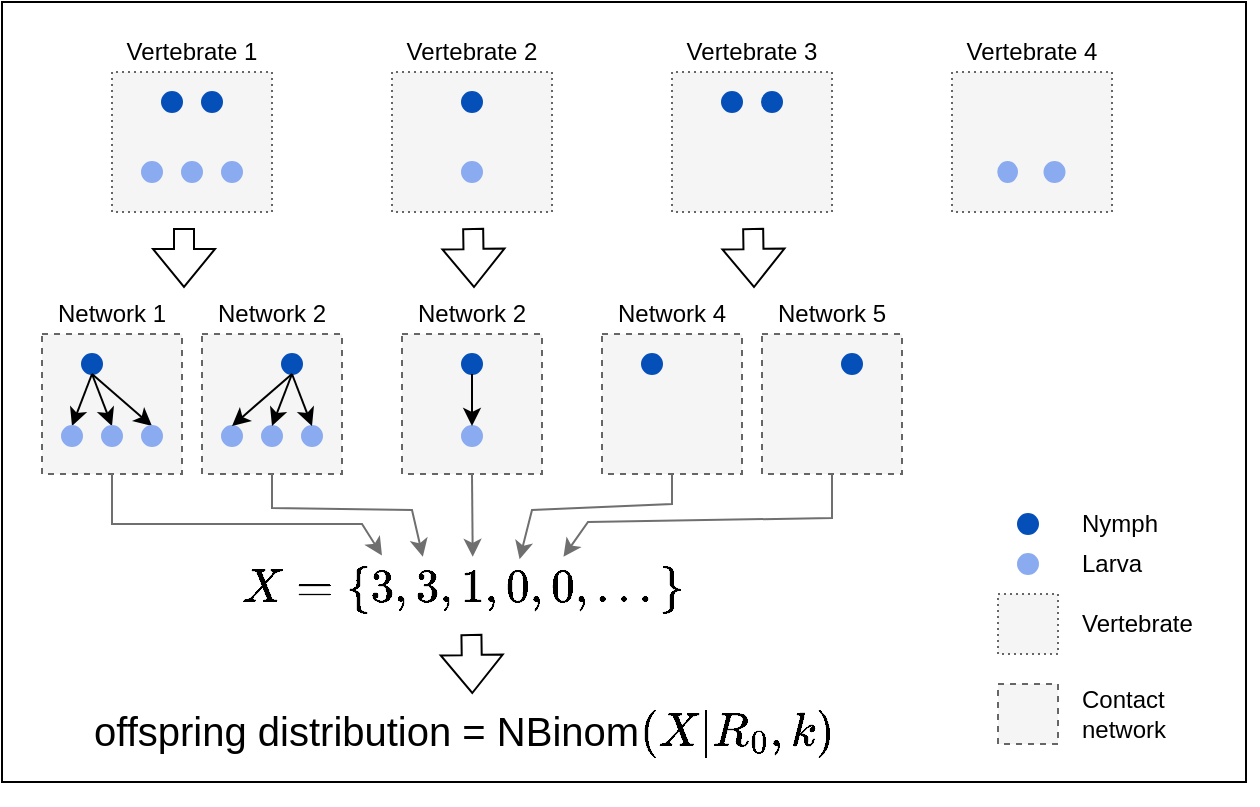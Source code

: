 <mxfile scale="1" border="0" version="28.0.6">
  <diagram name="Page-1" id="3nDOYRrsywa53dclinLr">
    <mxGraphModel dx="786" dy="391" grid="0" gridSize="10" guides="1" tooltips="1" connect="1" arrows="1" fold="1" page="1" pageScale="1" pageWidth="850" pageHeight="1100" math="1" shadow="0">
      <root>
        <mxCell id="0" />
        <mxCell id="1" parent="0" />
        <mxCell id="XksbpCC8v3kYhdhyrVm--1" value="" style="rounded=0;whiteSpace=wrap;html=1;" vertex="1" parent="1">
          <mxGeometry x="140" y="290" width="622" height="390" as="geometry" />
        </mxCell>
        <mxCell id="XksbpCC8v3kYhdhyrVm--2" value="" style="group" vertex="1" connectable="0" parent="1">
          <mxGeometry x="160" y="309" width="220" height="250" as="geometry" />
        </mxCell>
        <mxCell id="XksbpCC8v3kYhdhyrVm--3" value="Vertebrate 1" style="text;html=1;align=center;verticalAlign=middle;whiteSpace=wrap;rounded=0;" vertex="1" parent="XksbpCC8v3kYhdhyrVm--2">
          <mxGeometry x="40" y="-9" width="70" height="30" as="geometry" />
        </mxCell>
        <mxCell id="XksbpCC8v3kYhdhyrVm--4" value="" style="group;rotation=-180;" vertex="1" connectable="0" parent="XksbpCC8v3kYhdhyrVm--2">
          <mxGeometry x="40" y="11" width="70" height="80" as="geometry" />
        </mxCell>
        <mxCell id="XksbpCC8v3kYhdhyrVm--5" value="" style="rounded=0;whiteSpace=wrap;html=1;dashed=1;dashPattern=1 2;fillColor=#f5f5f5;fontColor=#333333;strokeColor=#666666;rotation=-270;" vertex="1" parent="XksbpCC8v3kYhdhyrVm--4">
          <mxGeometry width="70" height="80" as="geometry" />
        </mxCell>
        <mxCell id="XksbpCC8v3kYhdhyrVm--6" value="" style="ellipse;whiteSpace=wrap;html=1;fillColor=#054FB9;strokeColor=#054FB9;rotation=-270;" vertex="1" parent="XksbpCC8v3kYhdhyrVm--4">
          <mxGeometry x="40" y="15" width="10" height="10" as="geometry" />
        </mxCell>
        <mxCell id="XksbpCC8v3kYhdhyrVm--7" value="" style="ellipse;whiteSpace=wrap;html=1;fillColor=#054FB9;strokeColor=#054FB9;rotation=-270;" vertex="1" parent="XksbpCC8v3kYhdhyrVm--4">
          <mxGeometry x="20" y="15" width="10" height="10" as="geometry" />
        </mxCell>
        <mxCell id="XksbpCC8v3kYhdhyrVm--8" value="Vertebrate 2" style="text;html=1;align=center;verticalAlign=middle;whiteSpace=wrap;rounded=0;" vertex="1" parent="1">
          <mxGeometry x="340" y="300" width="70" height="30" as="geometry" />
        </mxCell>
        <mxCell id="XksbpCC8v3kYhdhyrVm--9" value="" style="group;rotation=-180;" vertex="1" connectable="0" parent="1">
          <mxGeometry x="340" y="320" width="70" height="80" as="geometry" />
        </mxCell>
        <mxCell id="XksbpCC8v3kYhdhyrVm--10" value="" style="rounded=0;whiteSpace=wrap;html=1;dashed=1;dashPattern=1 2;fillColor=#f5f5f5;fontColor=#333333;strokeColor=#666666;rotation=-270;" vertex="1" parent="XksbpCC8v3kYhdhyrVm--9">
          <mxGeometry width="70" height="80" as="geometry" />
        </mxCell>
        <mxCell id="XksbpCC8v3kYhdhyrVm--11" value="" style="ellipse;whiteSpace=wrap;html=1;fillColor=#054FB9;strokeColor=#054FB9;rotation=-270;" vertex="1" parent="XksbpCC8v3kYhdhyrVm--9">
          <mxGeometry x="30" y="15" width="10" height="10" as="geometry" />
        </mxCell>
        <mxCell id="XksbpCC8v3kYhdhyrVm--12" value="" style="ellipse;whiteSpace=wrap;html=1;fillColor=#8BABF1;strokeColor=#8BABF1;rotation=-270;" vertex="1" parent="XksbpCC8v3kYhdhyrVm--9">
          <mxGeometry x="30" y="50" width="10" height="10" as="geometry" />
        </mxCell>
        <mxCell id="XksbpCC8v3kYhdhyrVm--13" value="" style="ellipse;whiteSpace=wrap;html=1;fillColor=#8BABF1;strokeColor=#8BABF1;rotation=-270;" vertex="1" parent="XksbpCC8v3kYhdhyrVm--9">
          <mxGeometry x="-90" y="50" width="10" height="10" as="geometry" />
        </mxCell>
        <mxCell id="XksbpCC8v3kYhdhyrVm--14" value="" style="ellipse;whiteSpace=wrap;html=1;fillColor=#8BABF1;strokeColor=#8BABF1;rotation=-270;" vertex="1" parent="XksbpCC8v3kYhdhyrVm--9">
          <mxGeometry x="-110" y="50" width="10" height="10" as="geometry" />
        </mxCell>
        <mxCell id="XksbpCC8v3kYhdhyrVm--15" value="" style="ellipse;whiteSpace=wrap;html=1;fillColor=#8BABF1;strokeColor=#8BABF1;rotation=-270;" vertex="1" parent="XksbpCC8v3kYhdhyrVm--9">
          <mxGeometry x="-130" y="50" width="10" height="10" as="geometry" />
        </mxCell>
        <mxCell id="XksbpCC8v3kYhdhyrVm--16" value="" style="group;dashed=1;dashPattern=1 2;" vertex="1" connectable="0" parent="1">
          <mxGeometry x="620" y="300" width="70" height="100" as="geometry" />
        </mxCell>
        <mxCell id="XksbpCC8v3kYhdhyrVm--17" value="Vertebrate 4" style="text;html=1;align=center;verticalAlign=middle;whiteSpace=wrap;rounded=0;" vertex="1" parent="XksbpCC8v3kYhdhyrVm--16">
          <mxGeometry width="70" height="30" as="geometry" />
        </mxCell>
        <mxCell id="XksbpCC8v3kYhdhyrVm--18" value="" style="group;rotation=-180;" vertex="1" connectable="0" parent="XksbpCC8v3kYhdhyrVm--16">
          <mxGeometry y="20" width="70" height="80" as="geometry" />
        </mxCell>
        <mxCell id="XksbpCC8v3kYhdhyrVm--19" value="" style="rounded=0;whiteSpace=wrap;html=1;dashed=1;dashPattern=1 2;fillColor=#f5f5f5;fontColor=#333333;strokeColor=#666666;rotation=-270;" vertex="1" parent="XksbpCC8v3kYhdhyrVm--18">
          <mxGeometry width="70" height="80" as="geometry" />
        </mxCell>
        <mxCell id="XksbpCC8v3kYhdhyrVm--20" value="" style="ellipse;whiteSpace=wrap;html=1;fillColor=#8BABF1;strokeColor=#8BABF1;rotation=-270;" vertex="1" parent="XksbpCC8v3kYhdhyrVm--18">
          <mxGeometry x="41.25" y="50" width="10" height="10" as="geometry" />
        </mxCell>
        <mxCell id="XksbpCC8v3kYhdhyrVm--21" value="" style="ellipse;whiteSpace=wrap;html=1;fillColor=#8BABF1;strokeColor=#8BABF1;rotation=-270;" vertex="1" parent="XksbpCC8v3kYhdhyrVm--18">
          <mxGeometry x="17.82" y="50.32" width="10" height="9.37" as="geometry" />
        </mxCell>
        <mxCell id="XksbpCC8v3kYhdhyrVm--22" value="Vertebrate 3" style="text;html=1;align=center;verticalAlign=middle;whiteSpace=wrap;rounded=0;" vertex="1" parent="1">
          <mxGeometry x="480" y="300" width="70" height="30" as="geometry" />
        </mxCell>
        <mxCell id="XksbpCC8v3kYhdhyrVm--23" value="" style="group;rotation=-180;" vertex="1" connectable="0" parent="1">
          <mxGeometry x="480" y="320" width="70" height="80" as="geometry" />
        </mxCell>
        <mxCell id="XksbpCC8v3kYhdhyrVm--24" value="" style="rounded=0;whiteSpace=wrap;html=1;dashed=1;dashPattern=1 2;fillColor=#f5f5f5;fontColor=#333333;strokeColor=#666666;rotation=-270;" vertex="1" parent="XksbpCC8v3kYhdhyrVm--23">
          <mxGeometry width="70" height="80" as="geometry" />
        </mxCell>
        <mxCell id="XksbpCC8v3kYhdhyrVm--25" value="" style="ellipse;whiteSpace=wrap;html=1;fillColor=#054FB9;strokeColor=#054FB9;rotation=-270;" vertex="1" parent="XksbpCC8v3kYhdhyrVm--23">
          <mxGeometry x="40" y="15" width="10" height="10" as="geometry" />
        </mxCell>
        <mxCell id="XksbpCC8v3kYhdhyrVm--26" value="" style="ellipse;whiteSpace=wrap;html=1;fillColor=#054FB9;strokeColor=#054FB9;rotation=-270;" vertex="1" parent="XksbpCC8v3kYhdhyrVm--23">
          <mxGeometry x="20" y="15" width="10" height="10" as="geometry" />
        </mxCell>
        <mxCell id="XksbpCC8v3kYhdhyrVm--27" value="" style="shape=flexArrow;endArrow=classic;html=1;rounded=0;" edge="1" parent="1">
          <mxGeometry width="50" height="50" relative="1" as="geometry">
            <mxPoint x="231" y="403" as="sourcePoint" />
            <mxPoint x="231" y="433" as="targetPoint" />
          </mxGeometry>
        </mxCell>
        <mxCell id="XksbpCC8v3kYhdhyrVm--28" value="" style="shape=flexArrow;endArrow=classic;html=1;rounded=0;" edge="1" parent="1">
          <mxGeometry width="50" height="50" relative="1" as="geometry">
            <mxPoint x="375.58" y="403" as="sourcePoint" />
            <mxPoint x="376" y="433" as="targetPoint" />
          </mxGeometry>
        </mxCell>
        <mxCell id="XksbpCC8v3kYhdhyrVm--29" value="" style="shape=flexArrow;endArrow=classic;html=1;rounded=0;" edge="1" parent="1">
          <mxGeometry width="50" height="50" relative="1" as="geometry">
            <mxPoint x="515.58" y="403" as="sourcePoint" />
            <mxPoint x="516" y="433" as="targetPoint" />
          </mxGeometry>
        </mxCell>
        <mxCell id="XksbpCC8v3kYhdhyrVm--30" value="" style="whiteSpace=wrap;html=1;dashed=1;fillColor=#f5f5f5;fontColor=#333333;strokeColor=#666666;" vertex="1" parent="1">
          <mxGeometry x="340" y="456" width="70" height="70" as="geometry" />
        </mxCell>
        <mxCell id="XksbpCC8v3kYhdhyrVm--31" value="" style="whiteSpace=wrap;html=1;dashed=1;fillColor=#f5f5f5;fontColor=#333333;strokeColor=#666666;" vertex="1" parent="1">
          <mxGeometry x="240" y="456" width="70" height="70" as="geometry" />
        </mxCell>
        <mxCell id="XksbpCC8v3kYhdhyrVm--32" value="" style="whiteSpace=wrap;html=1;dashed=1;fillColor=#f5f5f5;fontColor=#333333;strokeColor=#666666;" vertex="1" parent="1">
          <mxGeometry x="160" y="456" width="70" height="70" as="geometry" />
        </mxCell>
        <mxCell id="XksbpCC8v3kYhdhyrVm--33" value="" style="ellipse;whiteSpace=wrap;html=1;fillColor=#054FB9;strokeColor=#054FB9;rotation=90;" vertex="1" parent="1">
          <mxGeometry x="180" y="466" width="10" height="10" as="geometry" />
        </mxCell>
        <mxCell id="XksbpCC8v3kYhdhyrVm--34" value="" style="endArrow=classic;html=1;rounded=0;exitX=1;exitY=0.5;exitDx=0;exitDy=0;entryX=0;entryY=0.5;entryDx=0;entryDy=0;" edge="1" parent="1" source="XksbpCC8v3kYhdhyrVm--33" target="XksbpCC8v3kYhdhyrVm--37">
          <mxGeometry width="50" height="50" relative="1" as="geometry">
            <mxPoint x="130" y="516" as="sourcePoint" />
            <mxPoint x="180" y="566" as="targetPoint" />
          </mxGeometry>
        </mxCell>
        <mxCell id="XksbpCC8v3kYhdhyrVm--35" value="" style="endArrow=classic;html=1;rounded=0;exitX=1;exitY=0.5;exitDx=0;exitDy=0;entryX=0;entryY=0.5;entryDx=0;entryDy=0;" edge="1" parent="1" source="XksbpCC8v3kYhdhyrVm--33" target="XksbpCC8v3kYhdhyrVm--39">
          <mxGeometry width="50" height="50" relative="1" as="geometry">
            <mxPoint x="130" y="516" as="sourcePoint" />
            <mxPoint x="180" y="566" as="targetPoint" />
          </mxGeometry>
        </mxCell>
        <mxCell id="XksbpCC8v3kYhdhyrVm--36" value="" style="endArrow=classic;html=1;rounded=0;exitX=1;exitY=0.5;exitDx=0;exitDy=0;entryX=0;entryY=0.5;entryDx=0;entryDy=0;" edge="1" parent="1" source="XksbpCC8v3kYhdhyrVm--33" target="XksbpCC8v3kYhdhyrVm--38">
          <mxGeometry width="50" height="50" relative="1" as="geometry">
            <mxPoint x="205" y="476" as="sourcePoint" />
            <mxPoint x="195" y="506" as="targetPoint" />
          </mxGeometry>
        </mxCell>
        <mxCell id="XksbpCC8v3kYhdhyrVm--37" value="" style="ellipse;whiteSpace=wrap;html=1;fillColor=#8BABF1;strokeColor=#8BABF1;rotation=90;" vertex="1" parent="1">
          <mxGeometry x="210" y="502" width="10" height="10" as="geometry" />
        </mxCell>
        <mxCell id="XksbpCC8v3kYhdhyrVm--38" value="" style="ellipse;whiteSpace=wrap;html=1;fillColor=#8BABF1;strokeColor=#8BABF1;rotation=90;" vertex="1" parent="1">
          <mxGeometry x="190" y="502" width="10" height="10" as="geometry" />
        </mxCell>
        <mxCell id="XksbpCC8v3kYhdhyrVm--39" value="" style="ellipse;whiteSpace=wrap;html=1;fillColor=#8BABF1;strokeColor=#8BABF1;rotation=90;" vertex="1" parent="1">
          <mxGeometry x="170" y="502" width="10" height="10" as="geometry" />
        </mxCell>
        <mxCell id="XksbpCC8v3kYhdhyrVm--40" value="" style="ellipse;whiteSpace=wrap;html=1;fillColor=#8BABF1;strokeColor=#8BABF1;rotation=90;" vertex="1" parent="1">
          <mxGeometry x="290" y="502" width="10" height="10" as="geometry" />
        </mxCell>
        <mxCell id="XksbpCC8v3kYhdhyrVm--41" value="" style="ellipse;whiteSpace=wrap;html=1;fillColor=#8BABF1;strokeColor=#8BABF1;rotation=90;" vertex="1" parent="1">
          <mxGeometry x="270" y="502" width="10" height="10" as="geometry" />
        </mxCell>
        <mxCell id="XksbpCC8v3kYhdhyrVm--42" value="" style="ellipse;whiteSpace=wrap;html=1;fillColor=#8BABF1;strokeColor=#8BABF1;rotation=90;" vertex="1" parent="1">
          <mxGeometry x="250" y="502" width="10" height="10" as="geometry" />
        </mxCell>
        <mxCell id="XksbpCC8v3kYhdhyrVm--43" value="" style="ellipse;whiteSpace=wrap;html=1;fillColor=#8BABF1;strokeColor=#8BABF1;rotation=90;" vertex="1" parent="1">
          <mxGeometry x="370" y="502" width="10" height="10" as="geometry" />
        </mxCell>
        <mxCell id="XksbpCC8v3kYhdhyrVm--44" value="" style="group;rotation=90;" vertex="1" connectable="0" parent="1">
          <mxGeometry x="250" y="466" width="70" height="60" as="geometry" />
        </mxCell>
        <mxCell id="XksbpCC8v3kYhdhyrVm--45" value="" style="ellipse;whiteSpace=wrap;html=1;fillColor=#054FB9;strokeColor=#054FB9;rotation=90;" vertex="1" parent="XksbpCC8v3kYhdhyrVm--44">
          <mxGeometry x="30" width="10" height="10" as="geometry" />
        </mxCell>
        <mxCell id="XksbpCC8v3kYhdhyrVm--46" value="Network 1" style="text;html=1;align=center;verticalAlign=middle;whiteSpace=wrap;rounded=0;" vertex="1" parent="1">
          <mxGeometry x="160" y="431" width="70" height="30" as="geometry" />
        </mxCell>
        <mxCell id="XksbpCC8v3kYhdhyrVm--47" value="Network 2" style="text;html=1;align=center;verticalAlign=middle;whiteSpace=wrap;rounded=0;" vertex="1" parent="1">
          <mxGeometry x="240" y="431" width="70" height="30" as="geometry" />
        </mxCell>
        <mxCell id="XksbpCC8v3kYhdhyrVm--48" value="" style="endArrow=classic;html=1;rounded=0;exitX=1;exitY=0.5;exitDx=0;exitDy=0;entryX=0;entryY=0.5;entryDx=0;entryDy=0;" edge="1" parent="1" source="XksbpCC8v3kYhdhyrVm--45" target="XksbpCC8v3kYhdhyrVm--40">
          <mxGeometry width="50" height="50" relative="1" as="geometry">
            <mxPoint x="210" y="436" as="sourcePoint" />
            <mxPoint x="260" y="486" as="targetPoint" />
          </mxGeometry>
        </mxCell>
        <mxCell id="XksbpCC8v3kYhdhyrVm--49" value="" style="endArrow=classic;html=1;rounded=0;exitX=1;exitY=0.5;exitDx=0;exitDy=0;entryX=0;entryY=0.5;entryDx=0;entryDy=0;" edge="1" parent="1" source="XksbpCC8v3kYhdhyrVm--45" target="XksbpCC8v3kYhdhyrVm--41">
          <mxGeometry width="50" height="50" relative="1" as="geometry">
            <mxPoint x="210" y="436" as="sourcePoint" />
            <mxPoint x="260" y="486" as="targetPoint" />
          </mxGeometry>
        </mxCell>
        <mxCell id="XksbpCC8v3kYhdhyrVm--50" value="" style="endArrow=classic;html=1;rounded=0;exitX=1;exitY=0.5;exitDx=0;exitDy=0;entryX=0;entryY=0.5;entryDx=0;entryDy=0;" edge="1" parent="1" source="XksbpCC8v3kYhdhyrVm--45" target="XksbpCC8v3kYhdhyrVm--42">
          <mxGeometry width="50" height="50" relative="1" as="geometry">
            <mxPoint x="535" y="821" as="sourcePoint" />
            <mxPoint x="505" y="851" as="targetPoint" />
          </mxGeometry>
        </mxCell>
        <mxCell id="XksbpCC8v3kYhdhyrVm--51" value="" style="group;rotation=90;" vertex="1" connectable="0" parent="1">
          <mxGeometry x="350" y="466" width="70" height="60" as="geometry" />
        </mxCell>
        <mxCell id="XksbpCC8v3kYhdhyrVm--52" value="" style="ellipse;whiteSpace=wrap;html=1;fillColor=#054FB9;strokeColor=#054FB9;rotation=90;" vertex="1" parent="XksbpCC8v3kYhdhyrVm--51">
          <mxGeometry x="20" width="10" height="10" as="geometry" />
        </mxCell>
        <mxCell id="XksbpCC8v3kYhdhyrVm--53" value="Network 2" style="text;html=1;align=center;verticalAlign=middle;whiteSpace=wrap;rounded=0;" vertex="1" parent="1">
          <mxGeometry x="340" y="431" width="70" height="30" as="geometry" />
        </mxCell>
        <mxCell id="XksbpCC8v3kYhdhyrVm--54" value="&lt;font style=&quot;font-size: 20px;&quot;&gt;$$ X = \{&amp;nbsp; 3,&amp;nbsp; 3,&amp;nbsp; 1,&amp;nbsp; 0,&amp;nbsp; 0, ... \} $$&amp;nbsp;&amp;nbsp;&lt;/font&gt;" style="text;html=1;align=center;verticalAlign=middle;whiteSpace=wrap;rounded=0;" vertex="1" parent="1">
          <mxGeometry x="220" y="571" width="300.5" height="47" as="geometry" />
        </mxCell>
        <mxCell id="XksbpCC8v3kYhdhyrVm--55" value="" style="endArrow=classic;html=1;rounded=0;exitX=0.5;exitY=1;exitDx=0;exitDy=0;strokeColor=#6F6F6F;entryX=0.366;entryY=-0.091;entryDx=0;entryDy=0;entryPerimeter=0;" edge="1" parent="1" source="XksbpCC8v3kYhdhyrVm--32" target="XksbpCC8v3kYhdhyrVm--54">
          <mxGeometry width="50" height="50" relative="1" as="geometry">
            <mxPoint x="310" y="631" as="sourcePoint" />
            <mxPoint x="320" y="567" as="targetPoint" />
            <Array as="points">
              <mxPoint x="195" y="551" />
              <mxPoint x="320" y="551" />
            </Array>
          </mxGeometry>
        </mxCell>
        <mxCell id="XksbpCC8v3kYhdhyrVm--56" value="" style="endArrow=classic;html=1;rounded=0;exitX=0.5;exitY=1;exitDx=0;exitDy=0;strokeColor=#6F6F6F;entryX=0.434;entryY=-0.076;entryDx=0;entryDy=0;entryPerimeter=0;" edge="1" parent="1" source="XksbpCC8v3kYhdhyrVm--31" target="XksbpCC8v3kYhdhyrVm--54">
          <mxGeometry width="50" height="50" relative="1" as="geometry">
            <mxPoint x="230" y="531" as="sourcePoint" />
            <mxPoint x="345" y="560" as="targetPoint" />
            <Array as="points">
              <mxPoint x="275" y="543" />
              <mxPoint x="345" y="544" />
            </Array>
          </mxGeometry>
        </mxCell>
        <mxCell id="XksbpCC8v3kYhdhyrVm--57" value="" style="endArrow=classic;html=1;rounded=0;exitX=0.5;exitY=1;exitDx=0;exitDy=0;strokeColor=#6F6F6F;entryX=0.517;entryY=-0.076;entryDx=0;entryDy=0;entryPerimeter=0;" edge="1" parent="1" source="XksbpCC8v3kYhdhyrVm--30" target="XksbpCC8v3kYhdhyrVm--54">
          <mxGeometry width="50" height="50" relative="1" as="geometry">
            <mxPoint x="380" y="521" as="sourcePoint" />
            <mxPoint x="375" y="562" as="targetPoint" />
          </mxGeometry>
        </mxCell>
        <mxCell id="XksbpCC8v3kYhdhyrVm--58" value="" style="endArrow=classic;html=1;rounded=0;exitX=0.5;exitY=1;exitDx=0;exitDy=0;strokeColor=#6F6F6F;entryX=0.595;entryY=-0.051;entryDx=0;entryDy=0;entryPerimeter=0;" edge="1" parent="1" source="XksbpCC8v3kYhdhyrVm--62" target="XksbpCC8v3kYhdhyrVm--54">
          <mxGeometry width="50" height="50" relative="1" as="geometry">
            <mxPoint x="370" y="621" as="sourcePoint" />
            <mxPoint x="403" y="562" as="targetPoint" />
            <Array as="points">
              <mxPoint x="475" y="541" />
              <mxPoint x="405" y="544" />
            </Array>
          </mxGeometry>
        </mxCell>
        <mxCell id="XksbpCC8v3kYhdhyrVm--59" value="" style="endArrow=classic;html=1;rounded=0;exitX=0.5;exitY=1;exitDx=0;exitDy=0;strokeColor=#6F6F6F;entryX=0.668;entryY=-0.076;entryDx=0;entryDy=0;entryPerimeter=0;" edge="1" parent="1" source="XksbpCC8v3kYhdhyrVm--60" target="XksbpCC8v3kYhdhyrVm--54">
          <mxGeometry width="50" height="50" relative="1" as="geometry">
            <mxPoint x="370" y="621" as="sourcePoint" />
            <mxPoint x="430" y="565" as="targetPoint" />
            <Array as="points">
              <mxPoint x="555" y="548" />
              <mxPoint x="433" y="550" />
            </Array>
          </mxGeometry>
        </mxCell>
        <mxCell id="XksbpCC8v3kYhdhyrVm--60" value="" style="whiteSpace=wrap;html=1;dashed=1;fillColor=#f5f5f5;fontColor=#333333;strokeColor=#666666;" vertex="1" parent="1">
          <mxGeometry x="520" y="456" width="70" height="70" as="geometry" />
        </mxCell>
        <mxCell id="XksbpCC8v3kYhdhyrVm--61" value="" style="group;rotation=90;fontStyle=0;dashed=1;" vertex="1" connectable="0" parent="1">
          <mxGeometry x="450" y="466" width="60" height="65" as="geometry" />
        </mxCell>
        <mxCell id="XksbpCC8v3kYhdhyrVm--62" value="" style="whiteSpace=wrap;html=1;dashed=1;fillColor=#f5f5f5;fontColor=#333333;strokeColor=#666666;" vertex="1" parent="XksbpCC8v3kYhdhyrVm--61">
          <mxGeometry x="-10" y="-10" width="70" height="70" as="geometry" />
        </mxCell>
        <mxCell id="XksbpCC8v3kYhdhyrVm--63" value="" style="ellipse;whiteSpace=wrap;html=1;fillColor=#054FB9;strokeColor=#054FB9;rotation=90;" vertex="1" parent="XksbpCC8v3kYhdhyrVm--61">
          <mxGeometry x="10" width="10" height="10" as="geometry" />
        </mxCell>
        <mxCell id="XksbpCC8v3kYhdhyrVm--64" value="Network 4" style="text;html=1;align=center;verticalAlign=middle;whiteSpace=wrap;rounded=0;" vertex="1" parent="1">
          <mxGeometry x="440" y="431" width="70" height="30" as="geometry" />
        </mxCell>
        <mxCell id="XksbpCC8v3kYhdhyrVm--65" value="Network 5" style="text;html=1;align=center;verticalAlign=middle;whiteSpace=wrap;rounded=0;" vertex="1" parent="1">
          <mxGeometry x="520" y="431" width="70" height="30" as="geometry" />
        </mxCell>
        <mxCell id="XksbpCC8v3kYhdhyrVm--66" value="" style="ellipse;whiteSpace=wrap;html=1;fillColor=#054FB9;strokeColor=#054FB9;rotation=-270;" vertex="1" parent="1">
          <mxGeometry x="560" y="466" width="10" height="10" as="geometry" />
        </mxCell>
        <mxCell id="XksbpCC8v3kYhdhyrVm--67" value="" style="endArrow=classic;html=1;rounded=0;exitX=1;exitY=0.5;exitDx=0;exitDy=0;entryX=0;entryY=0.5;entryDx=0;entryDy=0;" edge="1" parent="1" source="XksbpCC8v3kYhdhyrVm--52" target="XksbpCC8v3kYhdhyrVm--43">
          <mxGeometry width="50" height="50" relative="1" as="geometry">
            <mxPoint x="310" y="436" as="sourcePoint" />
            <mxPoint x="360" y="486" as="targetPoint" />
          </mxGeometry>
        </mxCell>
        <mxCell id="XksbpCC8v3kYhdhyrVm--68" value="" style="shape=flexArrow;endArrow=classic;html=1;rounded=0;" edge="1" parent="1">
          <mxGeometry width="50" height="50" relative="1" as="geometry">
            <mxPoint x="374.71" y="606" as="sourcePoint" />
            <mxPoint x="375.13" y="636" as="targetPoint" />
          </mxGeometry>
        </mxCell>
        <mxCell id="XksbpCC8v3kYhdhyrVm--69" value="" style="group" vertex="1" connectable="0" parent="1">
          <mxGeometry x="184" y="636" width="374.75" height="53.39" as="geometry" />
        </mxCell>
        <mxCell id="XksbpCC8v3kYhdhyrVm--70" value="&lt;font style=&quot;font-size: 20px;&quot;&gt;$$ (X | R_0, k) $$&amp;nbsp;&lt;/font&gt;" style="text;html=1;align=center;verticalAlign=middle;whiteSpace=wrap;rounded=0;" vertex="1" parent="XksbpCC8v3kYhdhyrVm--69">
          <mxGeometry x="273.25" y="9.39" width="101.5" height="44" as="geometry" />
        </mxCell>
        <mxCell id="XksbpCC8v3kYhdhyrVm--71" value="&lt;font style=&quot;font-size: 20px;&quot;&gt;offspring distribution = NBinom&lt;/font&gt;&lt;font style=&quot;font-size: 20px;&quot;&gt;&amp;nbsp;&lt;/font&gt;" style="text;whiteSpace=wrap;html=1;" vertex="1" parent="XksbpCC8v3kYhdhyrVm--69">
          <mxGeometry width="334" height="39.39" as="geometry" />
        </mxCell>
        <mxCell id="XksbpCC8v3kYhdhyrVm--72" value="" style="group" vertex="1" connectable="0" parent="1">
          <mxGeometry x="638" y="536" width="130" height="125" as="geometry" />
        </mxCell>
        <mxCell id="XksbpCC8v3kYhdhyrVm--73" value="" style="ellipse;whiteSpace=wrap;html=1;fillColor=#054FB9;strokeColor=#054FB9;" vertex="1" parent="XksbpCC8v3kYhdhyrVm--72">
          <mxGeometry x="10" y="10" width="10" height="10" as="geometry" />
        </mxCell>
        <mxCell id="XksbpCC8v3kYhdhyrVm--74" value="&lt;div&gt;Nymph&lt;/div&gt;" style="text;html=1;align=left;verticalAlign=middle;whiteSpace=wrap;rounded=0;" vertex="1" parent="XksbpCC8v3kYhdhyrVm--72">
          <mxGeometry x="40" width="60" height="30" as="geometry" />
        </mxCell>
        <mxCell id="XksbpCC8v3kYhdhyrVm--75" value="" style="ellipse;whiteSpace=wrap;html=1;fillColor=#8BABF1;strokeColor=#8BABF1;" vertex="1" parent="XksbpCC8v3kYhdhyrVm--72">
          <mxGeometry x="10" y="30" width="10" height="10" as="geometry" />
        </mxCell>
        <mxCell id="XksbpCC8v3kYhdhyrVm--76" value="Larva" style="text;html=1;align=left;verticalAlign=middle;whiteSpace=wrap;rounded=0;" vertex="1" parent="XksbpCC8v3kYhdhyrVm--72">
          <mxGeometry x="40" y="20" width="90" height="30" as="geometry" />
        </mxCell>
        <mxCell id="XksbpCC8v3kYhdhyrVm--77" value="" style="rounded=0;whiteSpace=wrap;html=1;dashed=1;dashPattern=1 2;fillColor=#f5f5f5;fontColor=#333333;strokeColor=#666666;" vertex="1" parent="XksbpCC8v3kYhdhyrVm--72">
          <mxGeometry y="50" width="30" height="30" as="geometry" />
        </mxCell>
        <mxCell id="XksbpCC8v3kYhdhyrVm--78" value="Vertebrate" style="text;html=1;align=left;verticalAlign=middle;whiteSpace=wrap;rounded=0;" vertex="1" parent="XksbpCC8v3kYhdhyrVm--72">
          <mxGeometry x="40" y="50" width="60" height="30" as="geometry" />
        </mxCell>
        <mxCell id="XksbpCC8v3kYhdhyrVm--79" value="" style="whiteSpace=wrap;html=1;aspect=fixed;dashed=1;fillColor=#f5f5f5;fontColor=#333333;strokeColor=#666666;fillStyle=solid;" vertex="1" parent="XksbpCC8v3kYhdhyrVm--72">
          <mxGeometry y="95" width="30" height="30" as="geometry" />
        </mxCell>
        <mxCell id="XksbpCC8v3kYhdhyrVm--80" value="&lt;div&gt;Contact&lt;/div&gt;&lt;div&gt;network&lt;/div&gt;" style="text;html=1;align=left;verticalAlign=middle;whiteSpace=wrap;rounded=0;" vertex="1" parent="XksbpCC8v3kYhdhyrVm--72">
          <mxGeometry x="40" y="95" width="80" height="30" as="geometry" />
        </mxCell>
      </root>
    </mxGraphModel>
  </diagram>
</mxfile>
